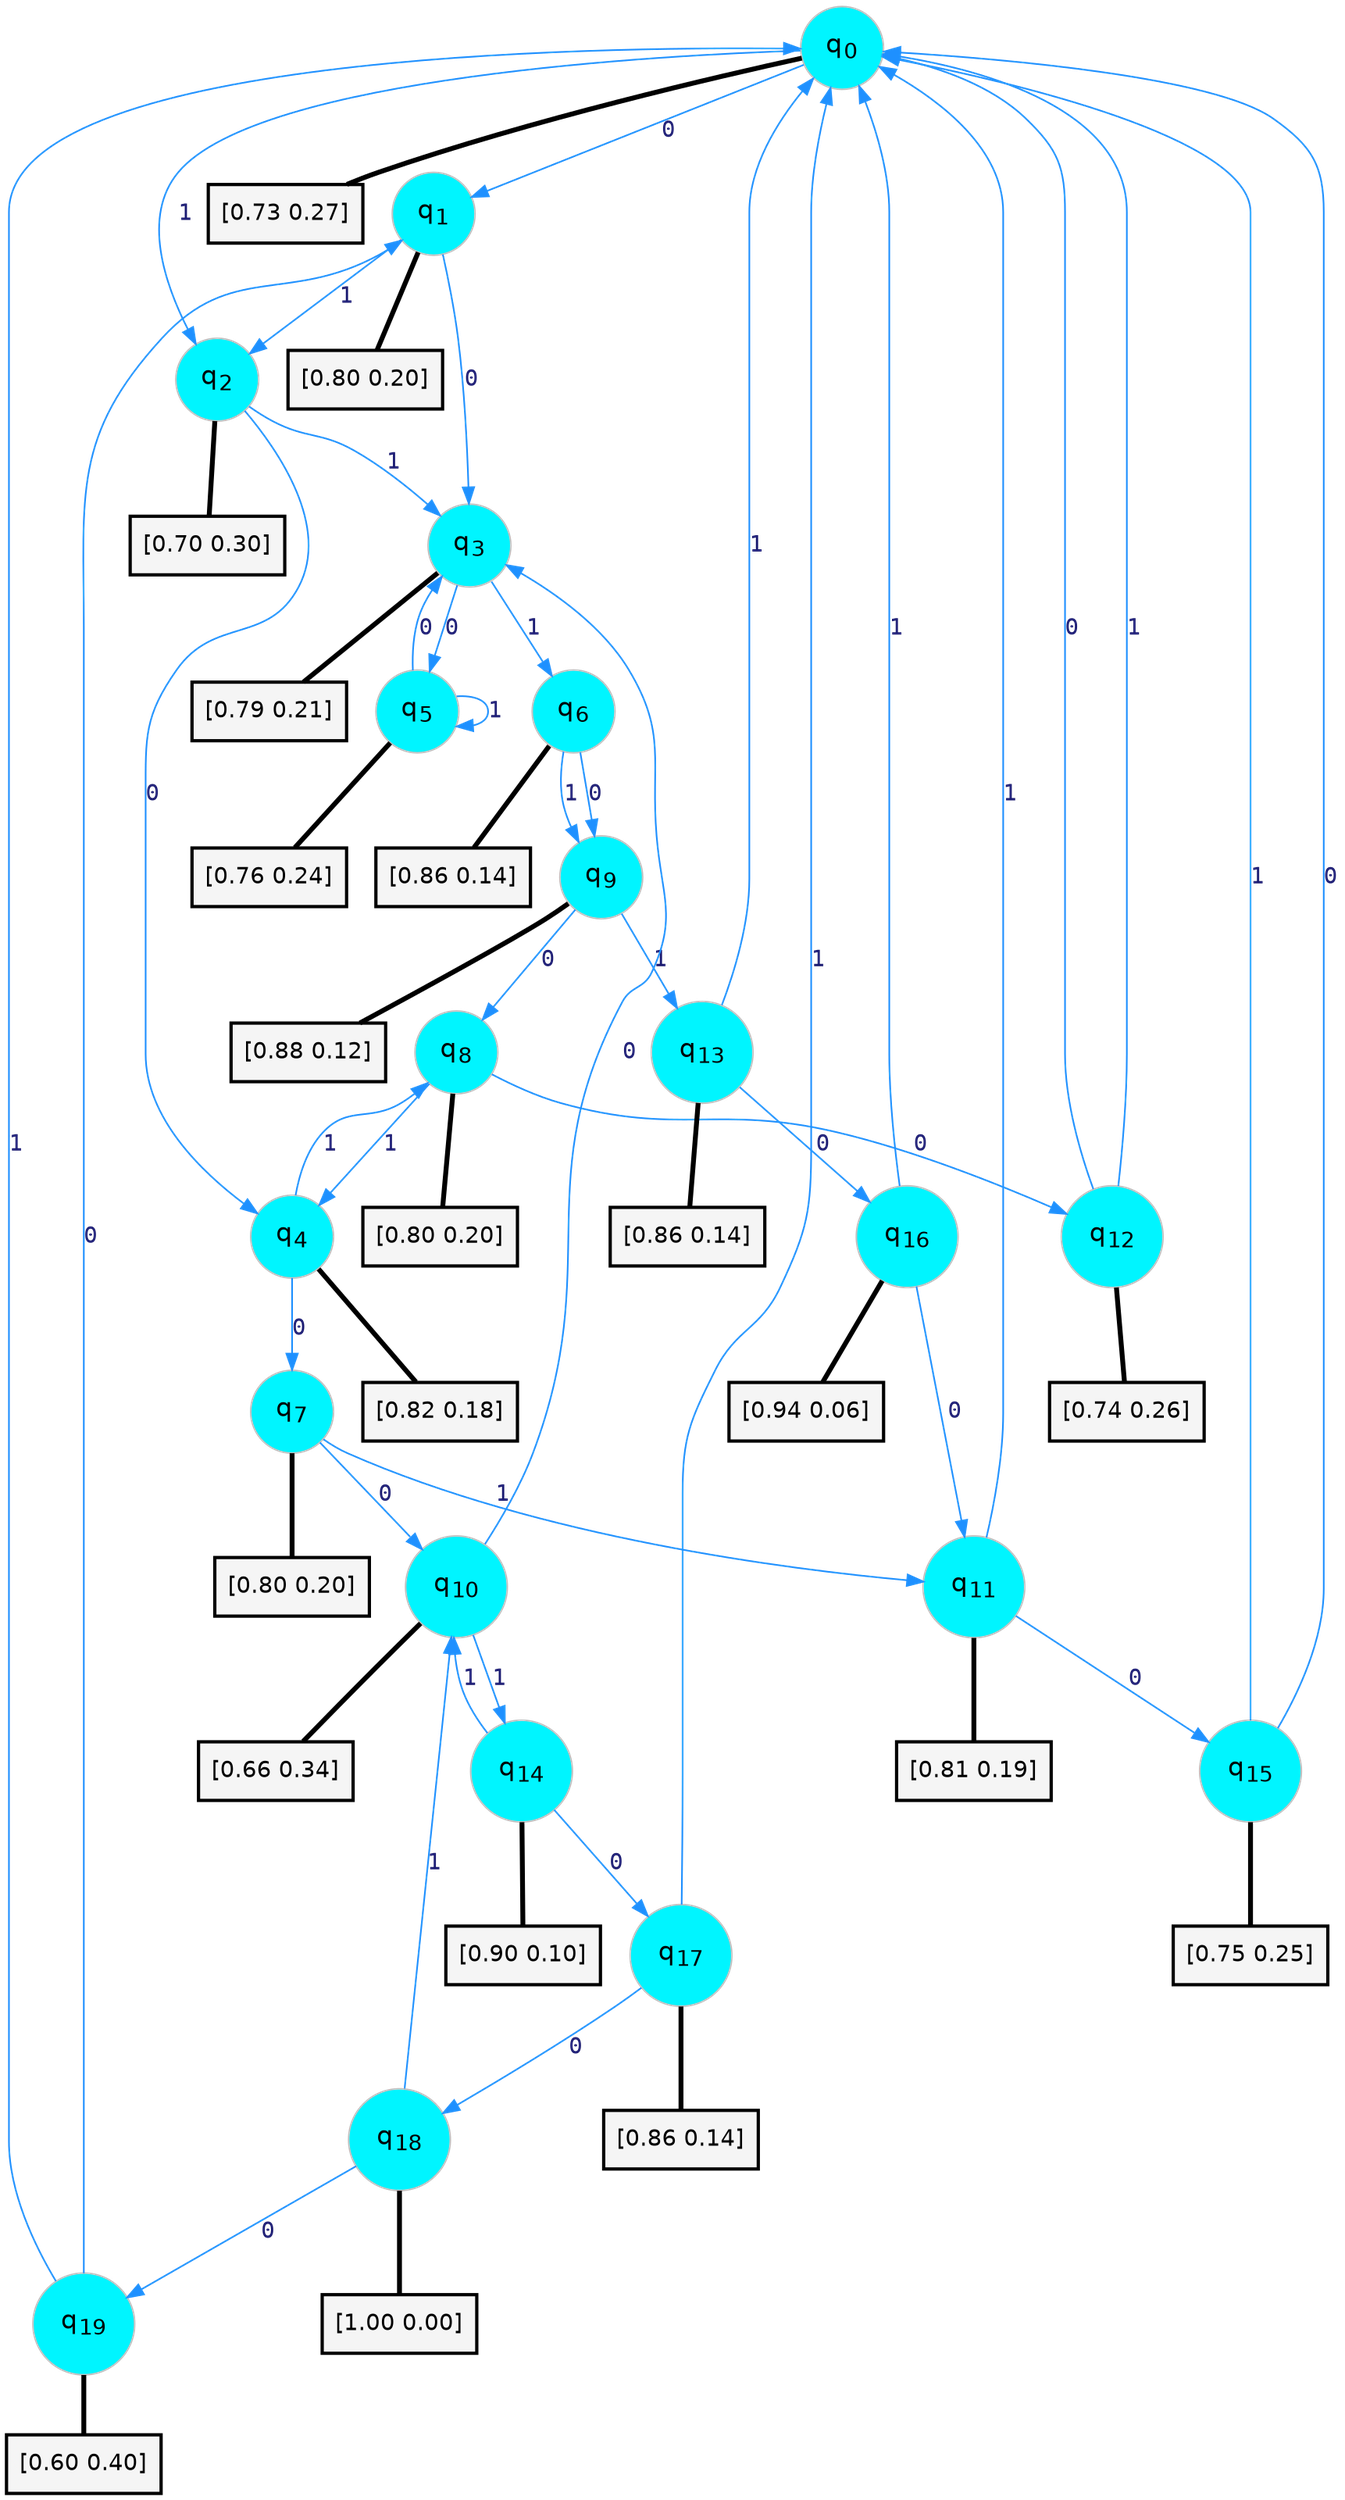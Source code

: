 digraph G {
graph [
bgcolor=transparent, dpi=300, rankdir=TD, size="40,25"];
node [
color=gray, fillcolor=turquoise1, fontcolor=black, fontname=Helvetica, fontsize=16, fontweight=bold, shape=circle, style=filled];
edge [
arrowsize=1, color=dodgerblue1, fontcolor=midnightblue, fontname=courier, fontweight=bold, penwidth=1, style=solid, weight=20];
0[label=<q<SUB>0</SUB>>];
1[label=<q<SUB>1</SUB>>];
2[label=<q<SUB>2</SUB>>];
3[label=<q<SUB>3</SUB>>];
4[label=<q<SUB>4</SUB>>];
5[label=<q<SUB>5</SUB>>];
6[label=<q<SUB>6</SUB>>];
7[label=<q<SUB>7</SUB>>];
8[label=<q<SUB>8</SUB>>];
9[label=<q<SUB>9</SUB>>];
10[label=<q<SUB>10</SUB>>];
11[label=<q<SUB>11</SUB>>];
12[label=<q<SUB>12</SUB>>];
13[label=<q<SUB>13</SUB>>];
14[label=<q<SUB>14</SUB>>];
15[label=<q<SUB>15</SUB>>];
16[label=<q<SUB>16</SUB>>];
17[label=<q<SUB>17</SUB>>];
18[label=<q<SUB>18</SUB>>];
19[label=<q<SUB>19</SUB>>];
20[label="[0.73 0.27]", shape=box,fontcolor=black, fontname=Helvetica, fontsize=14, penwidth=2, fillcolor=whitesmoke,color=black];
21[label="[0.80 0.20]", shape=box,fontcolor=black, fontname=Helvetica, fontsize=14, penwidth=2, fillcolor=whitesmoke,color=black];
22[label="[0.70 0.30]", shape=box,fontcolor=black, fontname=Helvetica, fontsize=14, penwidth=2, fillcolor=whitesmoke,color=black];
23[label="[0.79 0.21]", shape=box,fontcolor=black, fontname=Helvetica, fontsize=14, penwidth=2, fillcolor=whitesmoke,color=black];
24[label="[0.82 0.18]", shape=box,fontcolor=black, fontname=Helvetica, fontsize=14, penwidth=2, fillcolor=whitesmoke,color=black];
25[label="[0.76 0.24]", shape=box,fontcolor=black, fontname=Helvetica, fontsize=14, penwidth=2, fillcolor=whitesmoke,color=black];
26[label="[0.86 0.14]", shape=box,fontcolor=black, fontname=Helvetica, fontsize=14, penwidth=2, fillcolor=whitesmoke,color=black];
27[label="[0.80 0.20]", shape=box,fontcolor=black, fontname=Helvetica, fontsize=14, penwidth=2, fillcolor=whitesmoke,color=black];
28[label="[0.80 0.20]", shape=box,fontcolor=black, fontname=Helvetica, fontsize=14, penwidth=2, fillcolor=whitesmoke,color=black];
29[label="[0.88 0.12]", shape=box,fontcolor=black, fontname=Helvetica, fontsize=14, penwidth=2, fillcolor=whitesmoke,color=black];
30[label="[0.66 0.34]", shape=box,fontcolor=black, fontname=Helvetica, fontsize=14, penwidth=2, fillcolor=whitesmoke,color=black];
31[label="[0.81 0.19]", shape=box,fontcolor=black, fontname=Helvetica, fontsize=14, penwidth=2, fillcolor=whitesmoke,color=black];
32[label="[0.74 0.26]", shape=box,fontcolor=black, fontname=Helvetica, fontsize=14, penwidth=2, fillcolor=whitesmoke,color=black];
33[label="[0.86 0.14]", shape=box,fontcolor=black, fontname=Helvetica, fontsize=14, penwidth=2, fillcolor=whitesmoke,color=black];
34[label="[0.90 0.10]", shape=box,fontcolor=black, fontname=Helvetica, fontsize=14, penwidth=2, fillcolor=whitesmoke,color=black];
35[label="[0.75 0.25]", shape=box,fontcolor=black, fontname=Helvetica, fontsize=14, penwidth=2, fillcolor=whitesmoke,color=black];
36[label="[0.94 0.06]", shape=box,fontcolor=black, fontname=Helvetica, fontsize=14, penwidth=2, fillcolor=whitesmoke,color=black];
37[label="[0.86 0.14]", shape=box,fontcolor=black, fontname=Helvetica, fontsize=14, penwidth=2, fillcolor=whitesmoke,color=black];
38[label="[1.00 0.00]", shape=box,fontcolor=black, fontname=Helvetica, fontsize=14, penwidth=2, fillcolor=whitesmoke,color=black];
39[label="[0.60 0.40]", shape=box,fontcolor=black, fontname=Helvetica, fontsize=14, penwidth=2, fillcolor=whitesmoke,color=black];
0->1 [label=0];
0->2 [label=1];
0->20 [arrowhead=none, penwidth=3,color=black];
1->3 [label=0];
1->2 [label=1];
1->21 [arrowhead=none, penwidth=3,color=black];
2->4 [label=0];
2->3 [label=1];
2->22 [arrowhead=none, penwidth=3,color=black];
3->5 [label=0];
3->6 [label=1];
3->23 [arrowhead=none, penwidth=3,color=black];
4->7 [label=0];
4->8 [label=1];
4->24 [arrowhead=none, penwidth=3,color=black];
5->3 [label=0];
5->5 [label=1];
5->25 [arrowhead=none, penwidth=3,color=black];
6->9 [label=0];
6->9 [label=1];
6->26 [arrowhead=none, penwidth=3,color=black];
7->10 [label=0];
7->11 [label=1];
7->27 [arrowhead=none, penwidth=3,color=black];
8->12 [label=0];
8->4 [label=1];
8->28 [arrowhead=none, penwidth=3,color=black];
9->8 [label=0];
9->13 [label=1];
9->29 [arrowhead=none, penwidth=3,color=black];
10->3 [label=0];
10->14 [label=1];
10->30 [arrowhead=none, penwidth=3,color=black];
11->15 [label=0];
11->0 [label=1];
11->31 [arrowhead=none, penwidth=3,color=black];
12->0 [label=0];
12->0 [label=1];
12->32 [arrowhead=none, penwidth=3,color=black];
13->16 [label=0];
13->0 [label=1];
13->33 [arrowhead=none, penwidth=3,color=black];
14->17 [label=0];
14->10 [label=1];
14->34 [arrowhead=none, penwidth=3,color=black];
15->0 [label=0];
15->0 [label=1];
15->35 [arrowhead=none, penwidth=3,color=black];
16->11 [label=0];
16->0 [label=1];
16->36 [arrowhead=none, penwidth=3,color=black];
17->18 [label=0];
17->0 [label=1];
17->37 [arrowhead=none, penwidth=3,color=black];
18->19 [label=0];
18->10 [label=1];
18->38 [arrowhead=none, penwidth=3,color=black];
19->1 [label=0];
19->0 [label=1];
19->39 [arrowhead=none, penwidth=3,color=black];
}
